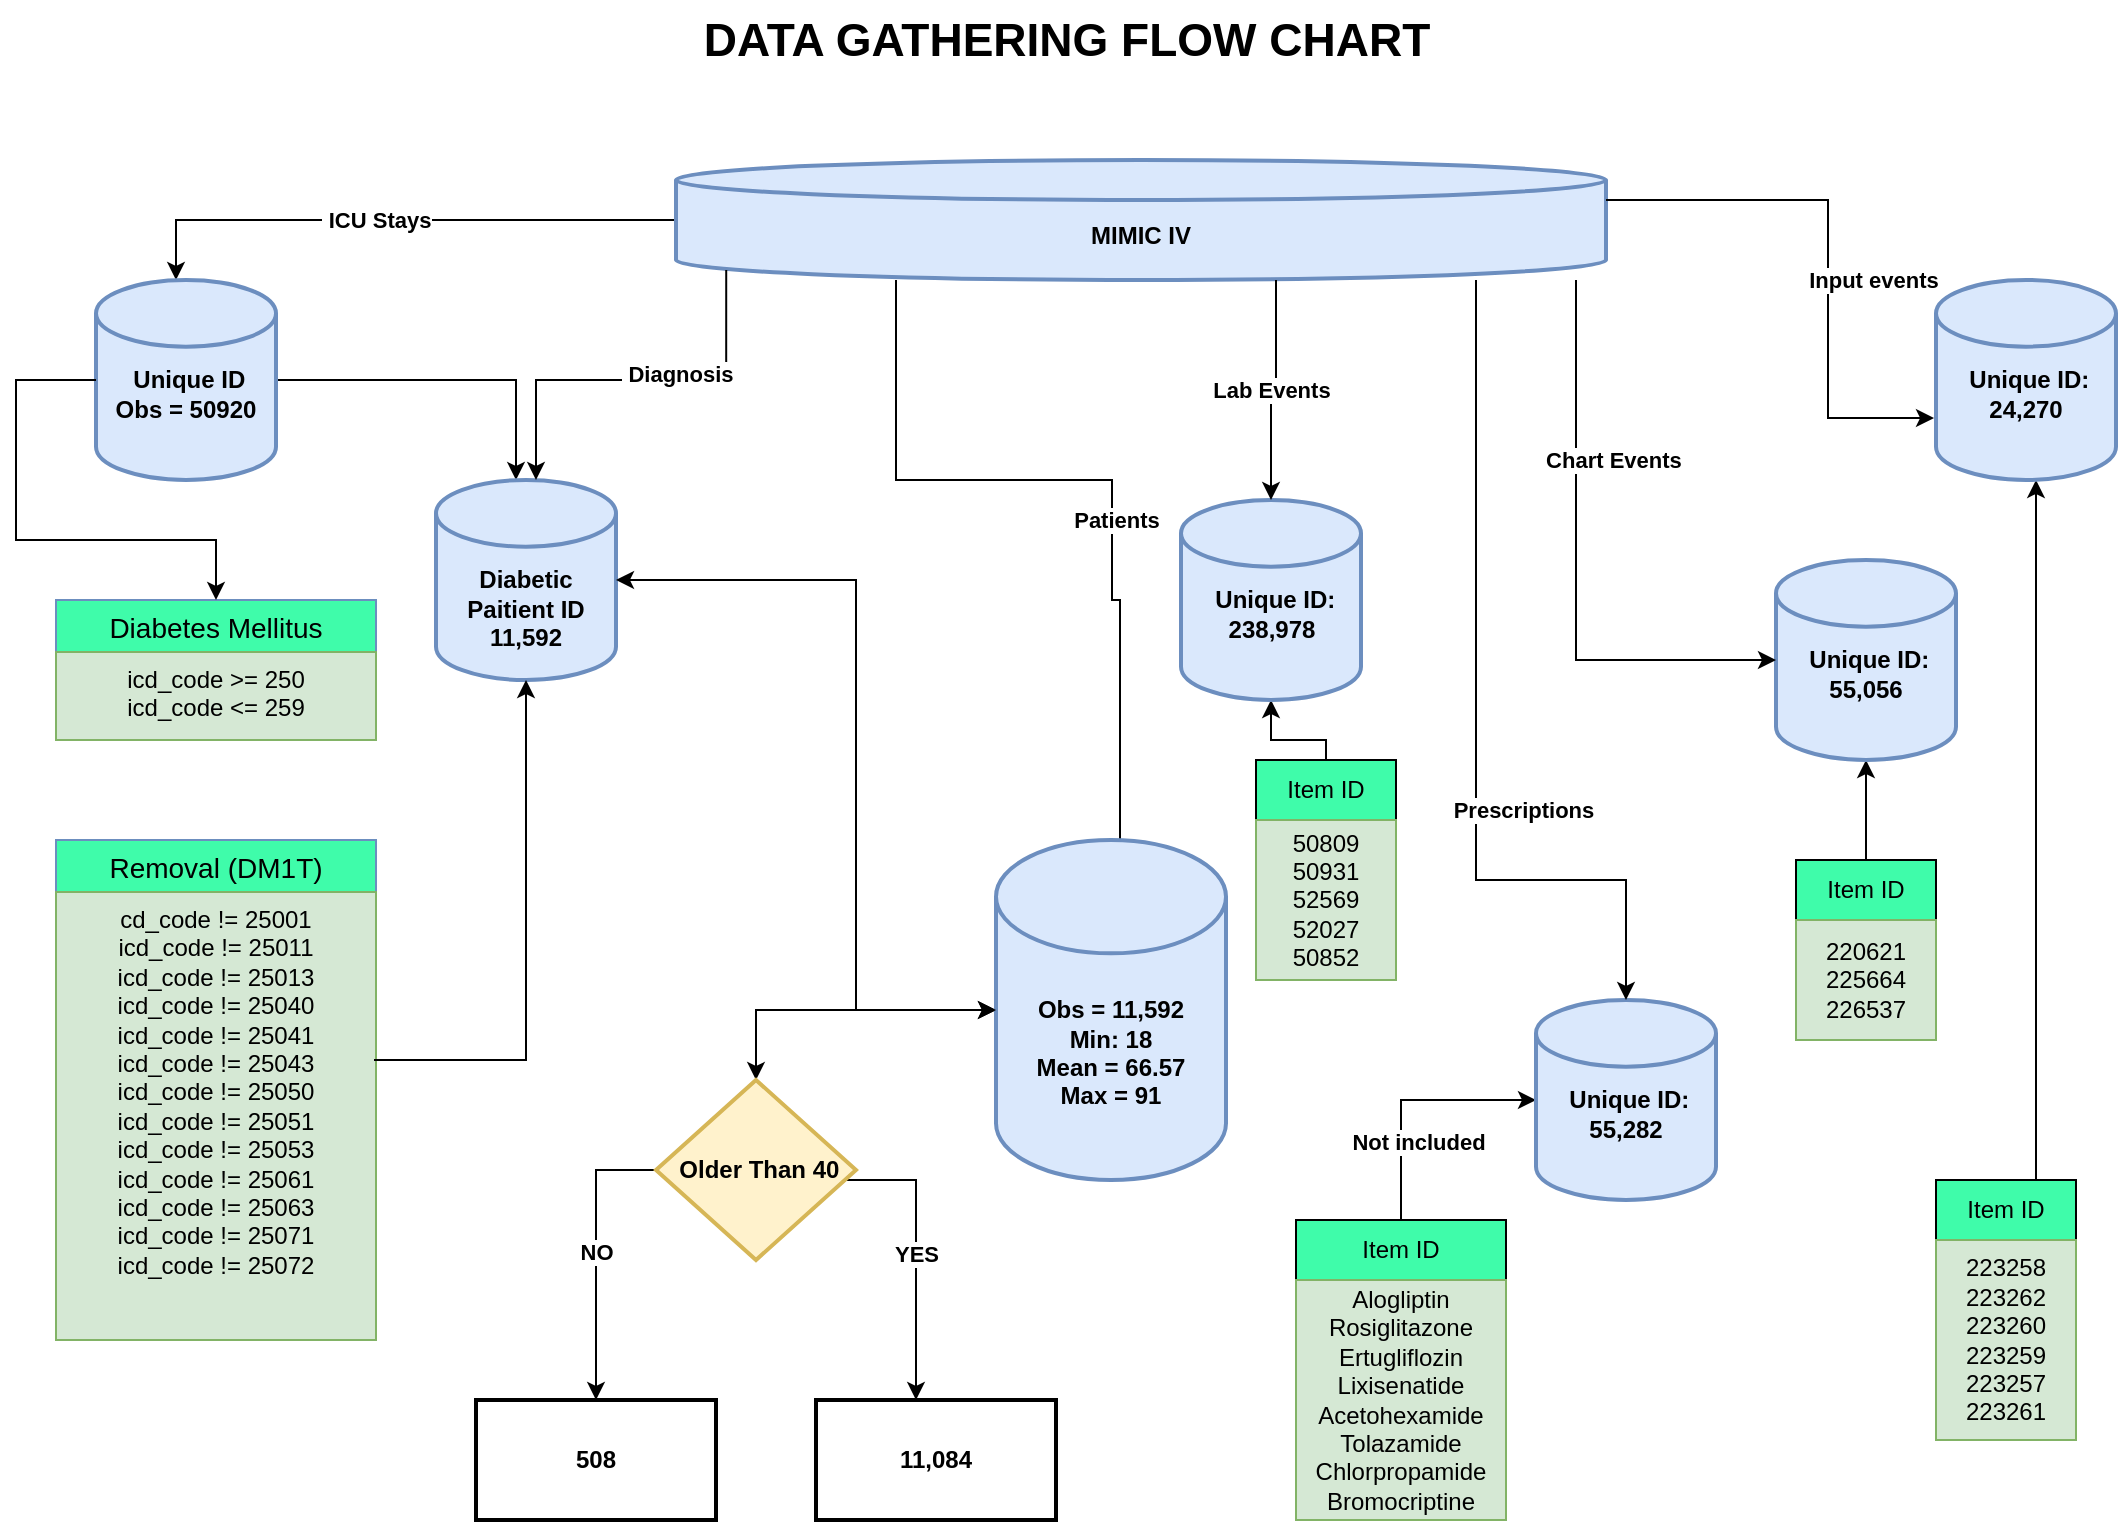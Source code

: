 <mxfile version="22.0.3" type="device">
  <diagram name="Page-1" id="jBVa4y0K0g_gU3sngO3H">
    <mxGraphModel dx="1390" dy="1340" grid="1" gridSize="10" guides="1" tooltips="1" connect="1" arrows="1" fold="1" page="1" pageScale="1" pageWidth="1100" pageHeight="850" math="0" shadow="0">
      <root>
        <mxCell id="0" />
        <mxCell id="1" parent="0" />
        <mxCell id="bg39qTKJyrAWF2gEXARk-3" value="&amp;nbsp;ICU Stays" style="edgeStyle=orthogonalEdgeStyle;rounded=0;orthogonalLoop=1;jettySize=auto;html=1;fontStyle=1" parent="1" source="bg39qTKJyrAWF2gEXARk-1" target="bg39qTKJyrAWF2gEXARk-2" edge="1">
          <mxGeometry x="0.071" relative="1" as="geometry">
            <mxPoint as="offset" />
            <Array as="points">
              <mxPoint x="110" y="150" />
            </Array>
          </mxGeometry>
        </mxCell>
        <mxCell id="bg39qTKJyrAWF2gEXARk-1" value="&lt;br&gt;MIMIC IV" style="strokeWidth=2;html=1;shape=mxgraph.flowchart.database;whiteSpace=wrap;fillColor=#dae8fc;strokeColor=#6c8ebf;fontStyle=1" parent="1" vertex="1">
          <mxGeometry x="360" y="120" width="465" height="60" as="geometry" />
        </mxCell>
        <mxCell id="bg39qTKJyrAWF2gEXARk-6" value="" style="edgeStyle=orthogonalEdgeStyle;rounded=0;orthogonalLoop=1;jettySize=auto;html=1;" parent="1" source="bg39qTKJyrAWF2gEXARk-2" target="bg39qTKJyrAWF2gEXARk-5" edge="1">
          <mxGeometry relative="1" as="geometry">
            <Array as="points">
              <mxPoint x="280" y="230" />
            </Array>
          </mxGeometry>
        </mxCell>
        <mxCell id="bg39qTKJyrAWF2gEXARk-2" value="&lt;br&gt;&amp;nbsp;Unique ID &lt;br&gt;Obs = 50920" style="strokeWidth=2;html=1;shape=mxgraph.flowchart.database;whiteSpace=wrap;fillColor=#dae8fc;strokeColor=#6c8ebf;fontStyle=1" parent="1" vertex="1">
          <mxGeometry x="70" y="180" width="90" height="100" as="geometry" />
        </mxCell>
        <mxCell id="bg39qTKJyrAWF2gEXARk-5" value="&lt;br&gt;&lt;br&gt;Diabetic &lt;br&gt;Paitient ID &lt;br&gt;11,592" style="strokeWidth=2;html=1;shape=mxgraph.flowchart.database;whiteSpace=wrap;fillColor=#dae8fc;strokeColor=#6c8ebf;fontStyle=1" parent="1" vertex="1">
          <mxGeometry x="240" y="280" width="90" height="100" as="geometry" />
        </mxCell>
        <mxCell id="bg39qTKJyrAWF2gEXARk-7" value="Removal (DM1T)" style="swimlane;fontStyle=0;childLayout=stackLayout;horizontal=1;startSize=26;horizontalStack=0;resizeParent=1;resizeParentMax=0;resizeLast=0;collapsible=1;marginBottom=0;align=center;fontSize=14;fillColor=#3FFCAA;strokeColor=#6c8ebf;" parent="1" vertex="1">
          <mxGeometry x="50" y="460" width="160" height="250" as="geometry" />
        </mxCell>
        <mxCell id="bg39qTKJyrAWF2gEXARk-10" value="cd_code != 25001&lt;br&gt;icd_code != 25011&lt;br&gt;icd_code != 25013&lt;br&gt;icd_code != 25040&lt;br&gt;icd_code != 25041&lt;br&gt;icd_code != 25043&lt;br&gt;icd_code != 25050&lt;br&gt;icd_code != 25051&lt;br&gt;icd_code != 25053&lt;br&gt;icd_code != 25061&lt;br&gt;icd_code != 25063&lt;br&gt;icd_code != 25071&lt;br&gt;icd_code != 25072" style="text;strokeColor=#82b366;fillColor=#d5e8d4;spacingLeft=4;spacingRight=4;overflow=hidden;rotatable=0;points=[[0,0.5],[1,0.5]];portConstraint=eastwest;fontSize=12;whiteSpace=wrap;html=1;align=center;" parent="bg39qTKJyrAWF2gEXARk-7" vertex="1">
          <mxGeometry y="26" width="160" height="224" as="geometry" />
        </mxCell>
        <mxCell id="bg39qTKJyrAWF2gEXARk-11" style="edgeStyle=orthogonalEdgeStyle;rounded=0;orthogonalLoop=1;jettySize=auto;html=1;startArrow=classic;startFill=1;endArrow=none;endFill=0;" parent="1" source="bg39qTKJyrAWF2gEXARk-5" edge="1">
          <mxGeometry relative="1" as="geometry">
            <mxPoint x="240" y="570" as="targetPoint" />
            <Array as="points">
              <mxPoint x="285" y="570" />
              <mxPoint x="209" y="570" />
            </Array>
          </mxGeometry>
        </mxCell>
        <mxCell id="bg39qTKJyrAWF2gEXARk-15" value="&amp;nbsp;Patients&amp;nbsp;" style="edgeStyle=orthogonalEdgeStyle;rounded=0;orthogonalLoop=1;jettySize=auto;html=1;fontStyle=1;entryX=0.452;entryY=0.029;entryDx=0;entryDy=0;entryPerimeter=0;" parent="1" source="bg39qTKJyrAWF2gEXARk-1" target="bg39qTKJyrAWF2gEXARk-14" edge="1">
          <mxGeometry x="0.121" y="2" relative="1" as="geometry">
            <mxPoint x="630" y="270" as="sourcePoint" />
            <Array as="points">
              <mxPoint x="470" y="280" />
              <mxPoint x="578" y="280" />
              <mxPoint x="578" y="340" />
              <mxPoint x="582" y="340" />
              <mxPoint x="582" y="465" />
            </Array>
            <mxPoint as="offset" />
          </mxGeometry>
        </mxCell>
        <mxCell id="bg39qTKJyrAWF2gEXARk-27" style="edgeStyle=orthogonalEdgeStyle;rounded=0;orthogonalLoop=1;jettySize=auto;html=1;entryX=0.5;entryY=0;entryDx=0;entryDy=0;startArrow=classic;startFill=1;" parent="1" source="bg39qTKJyrAWF2gEXARk-14" target="bg39qTKJyrAWF2gEXARk-20" edge="1">
          <mxGeometry relative="1" as="geometry" />
        </mxCell>
        <mxCell id="bg39qTKJyrAWF2gEXARk-14" value="&lt;br&gt;&lt;br&gt;&lt;br&gt;&amp;nbsp;Obs = 11,592&amp;nbsp;&lt;br&gt;Min: 18&lt;br&gt;Mean = 66.57&lt;br&gt;Max = 91" style="strokeWidth=2;html=1;shape=mxgraph.flowchart.database;whiteSpace=wrap;fillColor=#dae8fc;strokeColor=#6c8ebf;fontStyle=1" parent="1" vertex="1">
          <mxGeometry x="520" y="460" width="115" height="170" as="geometry" />
        </mxCell>
        <mxCell id="bg39qTKJyrAWF2gEXARk-16" style="edgeStyle=orthogonalEdgeStyle;rounded=0;orthogonalLoop=1;jettySize=auto;html=1;entryX=0;entryY=0.5;entryDx=0;entryDy=0;entryPerimeter=0;startArrow=classic;startFill=1;exitX=1;exitY=0.5;exitDx=0;exitDy=0;exitPerimeter=0;" parent="1" source="bg39qTKJyrAWF2gEXARk-5" target="bg39qTKJyrAWF2gEXARk-14" edge="1">
          <mxGeometry relative="1" as="geometry">
            <Array as="points">
              <mxPoint x="450" y="330" />
              <mxPoint x="450" y="545" />
            </Array>
          </mxGeometry>
        </mxCell>
        <mxCell id="bg39qTKJyrAWF2gEXARk-17" value="DATA GATHERING FLOW CHART" style="text;html=1;align=center;verticalAlign=middle;resizable=0;points=[];autosize=1;strokeColor=none;fillColor=none;fontStyle=1;fontSize=23;" parent="1" vertex="1">
          <mxGeometry x="360" y="40" width="390" height="40" as="geometry" />
        </mxCell>
        <mxCell id="bg39qTKJyrAWF2gEXARk-23" value="&amp;nbsp;NO&amp;nbsp;" style="edgeStyle=orthogonalEdgeStyle;rounded=0;orthogonalLoop=1;jettySize=auto;html=1;fontStyle=1" parent="1" source="bg39qTKJyrAWF2gEXARk-20" target="bg39qTKJyrAWF2gEXARk-22" edge="1">
          <mxGeometry x="-0.026" relative="1" as="geometry">
            <Array as="points">
              <mxPoint x="320" y="625" />
            </Array>
            <mxPoint as="offset" />
          </mxGeometry>
        </mxCell>
        <mxCell id="bg39qTKJyrAWF2gEXARk-25" value="&amp;nbsp;YES&amp;nbsp;" style="edgeStyle=orthogonalEdgeStyle;rounded=0;orthogonalLoop=1;jettySize=auto;html=1;fontStyle=1" parent="1" source="bg39qTKJyrAWF2gEXARk-20" target="bg39qTKJyrAWF2gEXARk-24" edge="1">
          <mxGeometry relative="1" as="geometry">
            <Array as="points">
              <mxPoint x="480" y="630" />
            </Array>
          </mxGeometry>
        </mxCell>
        <mxCell id="bg39qTKJyrAWF2gEXARk-20" value="&amp;nbsp;Older Than 40" style="rhombus;whiteSpace=wrap;html=1;strokeWidth=2;fillColor=#fff2cc;strokeColor=#d6b656;fontStyle=1" parent="1" vertex="1">
          <mxGeometry x="350" y="580" width="100" height="90" as="geometry" />
        </mxCell>
        <mxCell id="bg39qTKJyrAWF2gEXARk-22" value="508" style="whiteSpace=wrap;html=1;strokeWidth=2;fontStyle=1" parent="1" vertex="1">
          <mxGeometry x="260" y="740" width="120" height="60" as="geometry" />
        </mxCell>
        <mxCell id="bg39qTKJyrAWF2gEXARk-24" value="11,084" style="whiteSpace=wrap;html=1;strokeWidth=2;fontStyle=1" parent="1" vertex="1">
          <mxGeometry x="430" y="740" width="120" height="60" as="geometry" />
        </mxCell>
        <mxCell id="Ljnlb_cZ0gGP1r4QKI2z-2" value="Diabetes Mellitus" style="swimlane;fontStyle=0;childLayout=stackLayout;horizontal=1;startSize=26;horizontalStack=0;resizeParent=1;resizeParentMax=0;resizeLast=0;collapsible=1;marginBottom=0;align=center;fontSize=14;fillColor=#3FFCAA;strokeColor=#6c8ebf;" parent="1" vertex="1">
          <mxGeometry x="50" y="340" width="160" height="70" as="geometry" />
        </mxCell>
        <mxCell id="Ljnlb_cZ0gGP1r4QKI2z-3" value="icd_code &amp;gt;= 250&lt;br&gt;icd_code &amp;lt;= 259" style="text;strokeColor=#82b366;fillColor=#d5e8d4;spacingLeft=4;spacingRight=4;overflow=hidden;rotatable=0;points=[[0,0.5],[1,0.5]];portConstraint=eastwest;fontSize=12;whiteSpace=wrap;html=1;align=center;" parent="Ljnlb_cZ0gGP1r4QKI2z-2" vertex="1">
          <mxGeometry y="26" width="160" height="44" as="geometry" />
        </mxCell>
        <mxCell id="Ljnlb_cZ0gGP1r4QKI2z-4" style="edgeStyle=orthogonalEdgeStyle;rounded=0;orthogonalLoop=1;jettySize=auto;html=1;entryX=0;entryY=0.5;entryDx=0;entryDy=0;entryPerimeter=0;endArrow=none;endFill=0;startArrow=classic;startFill=1;" parent="1" source="Ljnlb_cZ0gGP1r4QKI2z-2" target="bg39qTKJyrAWF2gEXARk-2" edge="1">
          <mxGeometry relative="1" as="geometry" />
        </mxCell>
        <mxCell id="fYBLSpdRwn7fSiHNtgyg-5" style="edgeStyle=orthogonalEdgeStyle;rounded=0;orthogonalLoop=1;jettySize=auto;html=1;entryX=0.5;entryY=0;entryDx=0;entryDy=0;startArrow=classic;startFill=1;endArrow=none;endFill=0;" edge="1" parent="1" source="e5GEvdeIjshS-Bk2fYsw-1" target="fYBLSpdRwn7fSiHNtgyg-1">
          <mxGeometry relative="1" as="geometry" />
        </mxCell>
        <mxCell id="e5GEvdeIjshS-Bk2fYsw-1" value="&lt;br&gt;&amp;nbsp;Unique ID: 238,978" style="strokeWidth=2;html=1;shape=mxgraph.flowchart.database;whiteSpace=wrap;fillColor=#dae8fc;strokeColor=#6c8ebf;fontStyle=1" parent="1" vertex="1">
          <mxGeometry x="612.5" y="290" width="90" height="100" as="geometry" />
        </mxCell>
        <mxCell id="e5GEvdeIjshS-Bk2fYsw-2" value="Lab Events&amp;nbsp;" style="edgeStyle=orthogonalEdgeStyle;rounded=0;orthogonalLoop=1;jettySize=auto;html=1;entryX=0.5;entryY=0;entryDx=0;entryDy=0;entryPerimeter=0;fontStyle=1" parent="1" source="bg39qTKJyrAWF2gEXARk-1" target="e5GEvdeIjshS-Bk2fYsw-1" edge="1">
          <mxGeometry relative="1" as="geometry">
            <Array as="points">
              <mxPoint x="660" y="235" />
              <mxPoint x="658" y="235" />
            </Array>
          </mxGeometry>
        </mxCell>
        <mxCell id="fYBLSpdRwn7fSiHNtgyg-15" style="edgeStyle=orthogonalEdgeStyle;rounded=0;orthogonalLoop=1;jettySize=auto;html=1;startArrow=classic;startFill=1;endArrow=none;endFill=0;" edge="1" parent="1" source="e5GEvdeIjshS-Bk2fYsw-3" target="fYBLSpdRwn7fSiHNtgyg-13">
          <mxGeometry relative="1" as="geometry">
            <Array as="points">
              <mxPoint x="1040" y="370" />
              <mxPoint x="1040" y="370" />
            </Array>
          </mxGeometry>
        </mxCell>
        <mxCell id="e5GEvdeIjshS-Bk2fYsw-3" value="&lt;br&gt;&amp;nbsp;Unique ID: 24,270" style="strokeWidth=2;html=1;shape=mxgraph.flowchart.database;whiteSpace=wrap;fillColor=#dae8fc;strokeColor=#6c8ebf;fontStyle=1" parent="1" vertex="1">
          <mxGeometry x="990" y="180" width="90" height="100" as="geometry" />
        </mxCell>
        <mxCell id="fYBLSpdRwn7fSiHNtgyg-8" value="&amp;nbsp;Not included&amp;nbsp;" style="edgeStyle=orthogonalEdgeStyle;rounded=0;orthogonalLoop=1;jettySize=auto;html=1;fontStyle=1;startArrow=classic;startFill=1;endArrow=none;endFill=0;" edge="1" parent="1" source="e5GEvdeIjshS-Bk2fYsw-4" target="fYBLSpdRwn7fSiHNtgyg-6">
          <mxGeometry x="0.372" y="8" relative="1" as="geometry">
            <mxPoint y="1" as="offset" />
          </mxGeometry>
        </mxCell>
        <mxCell id="e5GEvdeIjshS-Bk2fYsw-4" value="&lt;br&gt;&amp;nbsp;Unique ID: 55,282" style="strokeWidth=2;html=1;shape=mxgraph.flowchart.database;whiteSpace=wrap;fillColor=#dae8fc;strokeColor=#6c8ebf;fontStyle=1" parent="1" vertex="1">
          <mxGeometry x="790" y="540" width="90" height="100" as="geometry" />
        </mxCell>
        <mxCell id="e5GEvdeIjshS-Bk2fYsw-5" value="Prescriptions&amp;nbsp;" style="edgeStyle=orthogonalEdgeStyle;rounded=0;orthogonalLoop=1;jettySize=auto;html=1;fontStyle=1;entryX=0.5;entryY=0;entryDx=0;entryDy=0;entryPerimeter=0;" parent="1" source="bg39qTKJyrAWF2gEXARk-1" target="e5GEvdeIjshS-Bk2fYsw-4" edge="1">
          <mxGeometry x="0.218" y="25" relative="1" as="geometry">
            <mxPoint as="offset" />
            <mxPoint x="850" y="350" as="targetPoint" />
            <Array as="points">
              <mxPoint x="760" y="480" />
              <mxPoint x="835" y="480" />
            </Array>
          </mxGeometry>
        </mxCell>
        <mxCell id="e5GEvdeIjshS-Bk2fYsw-6" value="Input events&amp;nbsp;" style="edgeStyle=orthogonalEdgeStyle;rounded=0;orthogonalLoop=1;jettySize=auto;html=1;entryX=-0.011;entryY=0.69;entryDx=0;entryDy=0;entryPerimeter=0;fontStyle=1" parent="1" source="bg39qTKJyrAWF2gEXARk-1" target="e5GEvdeIjshS-Bk2fYsw-3" edge="1">
          <mxGeometry x="0.106" y="24" relative="1" as="geometry">
            <mxPoint x="870" y="150" as="sourcePoint" />
            <mxPoint x="985.82" y="270" as="targetPoint" />
            <Array as="points">
              <mxPoint x="936" y="140" />
              <mxPoint x="936" y="249" />
            </Array>
            <mxPoint as="offset" />
          </mxGeometry>
        </mxCell>
        <mxCell id="fYBLSpdRwn7fSiHNtgyg-11" style="edgeStyle=orthogonalEdgeStyle;rounded=0;orthogonalLoop=1;jettySize=auto;html=1;entryX=0.5;entryY=0;entryDx=0;entryDy=0;startArrow=classic;startFill=1;endArrow=none;endFill=0;" edge="1" parent="1" source="H-P43q5QBOT75YHP9kVc-1" target="fYBLSpdRwn7fSiHNtgyg-9">
          <mxGeometry relative="1" as="geometry" />
        </mxCell>
        <mxCell id="H-P43q5QBOT75YHP9kVc-1" value="&lt;br&gt;&amp;nbsp;Unique ID: 55,056" style="strokeWidth=2;html=1;shape=mxgraph.flowchart.database;whiteSpace=wrap;fillColor=#dae8fc;strokeColor=#6c8ebf;fontStyle=1" parent="1" vertex="1">
          <mxGeometry x="910" y="320" width="90" height="100" as="geometry" />
        </mxCell>
        <mxCell id="H-P43q5QBOT75YHP9kVc-2" value="Chart Events&amp;nbsp;" style="edgeStyle=orthogonalEdgeStyle;rounded=0;orthogonalLoop=1;jettySize=auto;html=1;startArrow=classic;startFill=1;endArrow=none;endFill=0;fontStyle=1" parent="1" source="H-P43q5QBOT75YHP9kVc-1" target="bg39qTKJyrAWF2gEXARk-1" edge="1">
          <mxGeometry x="0.379" y="-20" relative="1" as="geometry">
            <Array as="points">
              <mxPoint x="810" y="370" />
            </Array>
            <mxPoint as="offset" />
          </mxGeometry>
        </mxCell>
        <mxCell id="H-P43q5QBOT75YHP9kVc-3" value="" style="edgeStyle=orthogonalEdgeStyle;rounded=0;orthogonalLoop=1;jettySize=auto;html=1;exitX=0.054;exitY=0.917;exitDx=0;exitDy=0;exitPerimeter=0;" parent="1" source="bg39qTKJyrAWF2gEXARk-1" target="bg39qTKJyrAWF2gEXARk-5" edge="1">
          <mxGeometry relative="1" as="geometry">
            <mxPoint x="170" y="240" as="sourcePoint" />
            <mxPoint x="290" y="290" as="targetPoint" />
            <Array as="points">
              <mxPoint x="385" y="230" />
              <mxPoint x="290" y="230" />
            </Array>
          </mxGeometry>
        </mxCell>
        <mxCell id="H-P43q5QBOT75YHP9kVc-4" value="&amp;nbsp;Diagnosis&amp;nbsp;" style="edgeLabel;html=1;align=center;verticalAlign=middle;resizable=0;points=[];fontStyle=1" parent="H-P43q5QBOT75YHP9kVc-3" vertex="1" connectable="0">
          <mxGeometry x="-0.22" y="-3" relative="1" as="geometry">
            <mxPoint as="offset" />
          </mxGeometry>
        </mxCell>
        <mxCell id="fYBLSpdRwn7fSiHNtgyg-1" value="Item ID" style="swimlane;fontStyle=0;childLayout=stackLayout;horizontal=1;startSize=30;horizontalStack=0;resizeParent=1;resizeParentMax=0;resizeLast=0;collapsible=1;marginBottom=0;whiteSpace=wrap;html=1;fillColor=#3ffcaa;" vertex="1" parent="1">
          <mxGeometry x="650" y="420" width="70" height="110" as="geometry" />
        </mxCell>
        <mxCell id="fYBLSpdRwn7fSiHNtgyg-2" value="50809&lt;br&gt;50931&lt;br&gt;52569&lt;br&gt;52027&lt;br&gt;50852" style="text;strokeColor=#82b366;fillColor=#d5e8d4;align=center;verticalAlign=middle;spacingLeft=4;spacingRight=4;overflow=hidden;points=[[0,0.5],[1,0.5]];portConstraint=eastwest;rotatable=0;whiteSpace=wrap;html=1;" vertex="1" parent="fYBLSpdRwn7fSiHNtgyg-1">
          <mxGeometry y="30" width="70" height="80" as="geometry" />
        </mxCell>
        <mxCell id="fYBLSpdRwn7fSiHNtgyg-6" value="Item ID" style="swimlane;fontStyle=0;childLayout=stackLayout;horizontal=1;startSize=30;horizontalStack=0;resizeParent=1;resizeParentMax=0;resizeLast=0;collapsible=1;marginBottom=0;whiteSpace=wrap;html=1;fillColor=#3ffcaa;" vertex="1" parent="1">
          <mxGeometry x="670" y="650" width="105" height="150" as="geometry" />
        </mxCell>
        <mxCell id="fYBLSpdRwn7fSiHNtgyg-7" value="Alogliptin&lt;br&gt;Rosiglitazone&lt;br&gt;Ertugliflozin&lt;br&gt;Lixisenatide&lt;br&gt;Acetohexamide&lt;br&gt;Tolazamide&lt;br&gt;Chlorpropamide&lt;br&gt;Bromocriptine" style="text;strokeColor=#82b366;fillColor=#d5e8d4;align=center;verticalAlign=middle;spacingLeft=4;spacingRight=4;overflow=hidden;points=[[0,0.5],[1,0.5]];portConstraint=eastwest;rotatable=0;whiteSpace=wrap;html=1;" vertex="1" parent="fYBLSpdRwn7fSiHNtgyg-6">
          <mxGeometry y="30" width="105" height="120" as="geometry" />
        </mxCell>
        <mxCell id="fYBLSpdRwn7fSiHNtgyg-9" value="Item ID" style="swimlane;fontStyle=0;childLayout=stackLayout;horizontal=1;startSize=30;horizontalStack=0;resizeParent=1;resizeParentMax=0;resizeLast=0;collapsible=1;marginBottom=0;whiteSpace=wrap;html=1;fillColor=#3ffcaa;" vertex="1" parent="1">
          <mxGeometry x="920" y="470" width="70" height="90" as="geometry" />
        </mxCell>
        <mxCell id="fYBLSpdRwn7fSiHNtgyg-10" value="220621&lt;br&gt;225664&lt;br&gt;226537" style="text;strokeColor=#82b366;fillColor=#d5e8d4;align=center;verticalAlign=middle;spacingLeft=4;spacingRight=4;overflow=hidden;points=[[0,0.5],[1,0.5]];portConstraint=eastwest;rotatable=0;whiteSpace=wrap;html=1;" vertex="1" parent="fYBLSpdRwn7fSiHNtgyg-9">
          <mxGeometry y="30" width="70" height="60" as="geometry" />
        </mxCell>
        <mxCell id="fYBLSpdRwn7fSiHNtgyg-13" value="Item ID" style="swimlane;fontStyle=0;childLayout=stackLayout;horizontal=1;startSize=30;horizontalStack=0;resizeParent=1;resizeParentMax=0;resizeLast=0;collapsible=1;marginBottom=0;whiteSpace=wrap;html=1;fillColor=#3ffcaa;" vertex="1" parent="1">
          <mxGeometry x="990" y="630" width="70" height="130" as="geometry" />
        </mxCell>
        <mxCell id="fYBLSpdRwn7fSiHNtgyg-14" value="223258&lt;br&gt;223262&lt;br&gt;223260&lt;br&gt;223259&lt;br&gt;223257&lt;br&gt;223261" style="text;strokeColor=#82b366;fillColor=#d5e8d4;align=center;verticalAlign=middle;spacingLeft=4;spacingRight=4;overflow=hidden;points=[[0,0.5],[1,0.5]];portConstraint=eastwest;rotatable=0;whiteSpace=wrap;html=1;" vertex="1" parent="fYBLSpdRwn7fSiHNtgyg-13">
          <mxGeometry y="30" width="70" height="100" as="geometry" />
        </mxCell>
      </root>
    </mxGraphModel>
  </diagram>
</mxfile>
